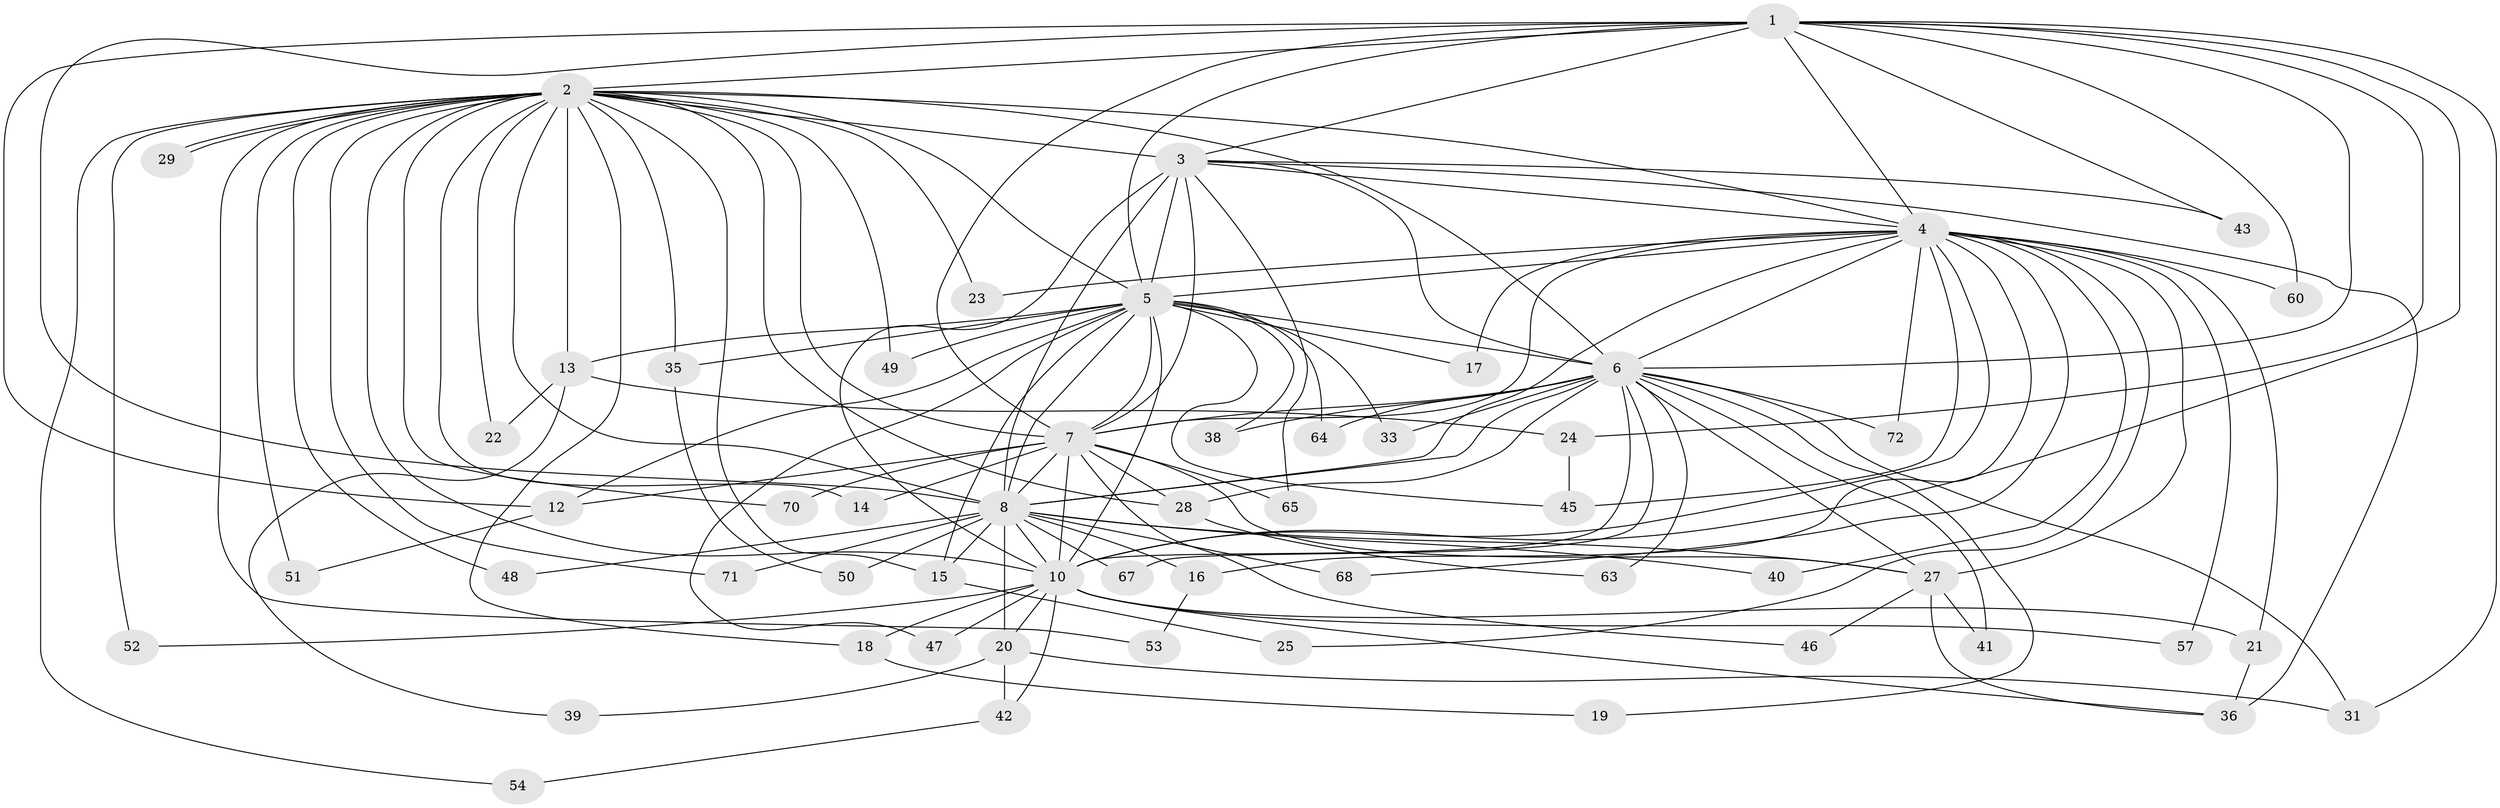 // original degree distribution, {12: 0.0136986301369863, 29: 0.0136986301369863, 14: 0.0273972602739726, 22: 0.0136986301369863, 16: 0.0273972602739726, 21: 0.0136986301369863, 19: 0.0273972602739726, 2: 0.5753424657534246, 4: 0.0958904109589041, 5: 0.0410958904109589, 3: 0.1506849315068493}
// Generated by graph-tools (version 1.1) at 2025/41/03/06/25 10:41:39]
// undirected, 56 vertices, 139 edges
graph export_dot {
graph [start="1"]
  node [color=gray90,style=filled];
  1 [super="+32"];
  2 [super="+26"];
  3 [super="+11"];
  4 [super="+61"];
  5 [super="+9"];
  6 [super="+55"];
  7 [super="+34"];
  8 [super="+44"];
  10 [super="+69"];
  12;
  13;
  14;
  15 [super="+37"];
  16;
  17;
  18;
  19;
  20 [super="+58"];
  21 [super="+73"];
  22;
  23;
  24;
  25;
  27 [super="+30"];
  28;
  29;
  31;
  33 [super="+66"];
  35;
  36 [super="+62"];
  38 [super="+59"];
  39;
  40;
  41;
  42;
  43;
  45 [super="+56"];
  46;
  47;
  48;
  49;
  50;
  51;
  52;
  53;
  54;
  57;
  60;
  63;
  64;
  65;
  67;
  68;
  70;
  71;
  72;
  1 -- 2;
  1 -- 3;
  1 -- 4;
  1 -- 5 [weight=2];
  1 -- 6;
  1 -- 7;
  1 -- 8;
  1 -- 10;
  1 -- 24;
  1 -- 31;
  1 -- 43;
  1 -- 12;
  1 -- 60;
  2 -- 3 [weight=2];
  2 -- 4;
  2 -- 5 [weight=2];
  2 -- 6;
  2 -- 7;
  2 -- 8 [weight=2];
  2 -- 10;
  2 -- 13;
  2 -- 14;
  2 -- 15;
  2 -- 18;
  2 -- 22;
  2 -- 23;
  2 -- 28;
  2 -- 29;
  2 -- 29;
  2 -- 35;
  2 -- 48;
  2 -- 49;
  2 -- 51;
  2 -- 52;
  2 -- 53;
  2 -- 54;
  2 -- 70;
  2 -- 71;
  3 -- 4;
  3 -- 5 [weight=2];
  3 -- 6;
  3 -- 7;
  3 -- 8 [weight=2];
  3 -- 10;
  3 -- 36;
  3 -- 43;
  3 -- 65;
  4 -- 5 [weight=2];
  4 -- 6;
  4 -- 7;
  4 -- 8;
  4 -- 10 [weight=2];
  4 -- 16;
  4 -- 17;
  4 -- 21;
  4 -- 23;
  4 -- 25;
  4 -- 27;
  4 -- 40;
  4 -- 45;
  4 -- 57;
  4 -- 60;
  4 -- 68;
  4 -- 72;
  5 -- 6 [weight=2];
  5 -- 7 [weight=2];
  5 -- 8 [weight=2];
  5 -- 10 [weight=2];
  5 -- 12;
  5 -- 13;
  5 -- 33 [weight=2];
  5 -- 35;
  5 -- 49;
  5 -- 64;
  5 -- 38;
  5 -- 47;
  5 -- 17;
  5 -- 15;
  5 -- 45;
  6 -- 7;
  6 -- 8;
  6 -- 10;
  6 -- 19;
  6 -- 31;
  6 -- 33;
  6 -- 38 [weight=2];
  6 -- 41;
  6 -- 63;
  6 -- 64;
  6 -- 67;
  6 -- 72;
  6 -- 28;
  6 -- 27;
  7 -- 8;
  7 -- 10 [weight=2];
  7 -- 12;
  7 -- 14;
  7 -- 28;
  7 -- 65;
  7 -- 70;
  7 -- 27;
  7 -- 46;
  8 -- 10;
  8 -- 15;
  8 -- 16;
  8 -- 20;
  8 -- 27;
  8 -- 40;
  8 -- 48;
  8 -- 67;
  8 -- 68;
  8 -- 50;
  8 -- 71;
  10 -- 18;
  10 -- 20;
  10 -- 21;
  10 -- 36;
  10 -- 42;
  10 -- 47;
  10 -- 52;
  10 -- 57;
  12 -- 51;
  13 -- 22;
  13 -- 24;
  13 -- 39;
  15 -- 25;
  16 -- 53;
  18 -- 19;
  20 -- 39;
  20 -- 42;
  20 -- 31;
  21 -- 36;
  24 -- 45;
  27 -- 41;
  27 -- 46;
  27 -- 36;
  28 -- 63;
  35 -- 50;
  42 -- 54;
}
